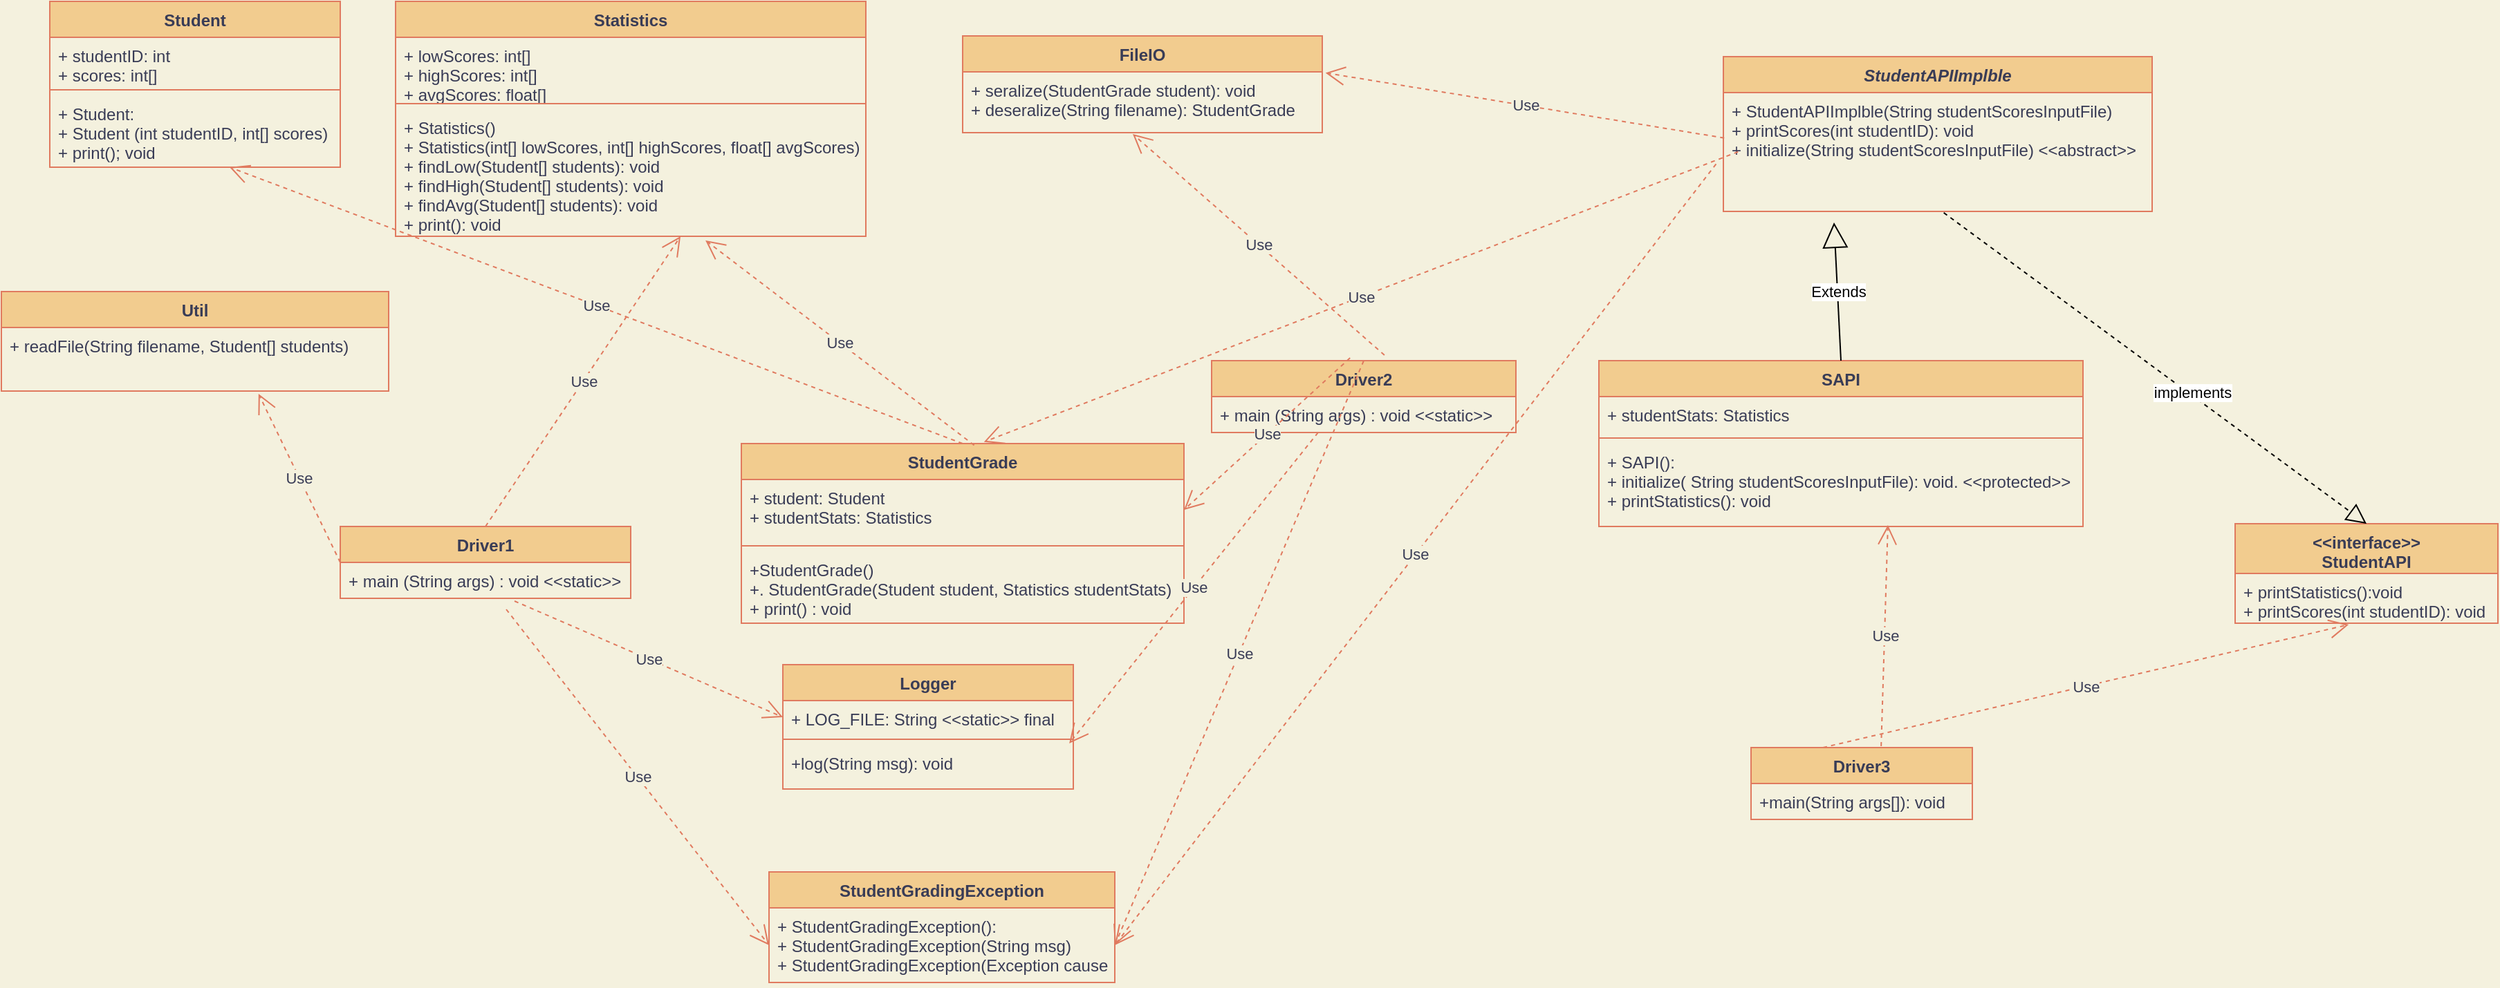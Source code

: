 <mxfile version="14.7.7" type="device"><diagram id="41jE8H6vXVRHPJMBaIMo" name="Page-1"><mxGraphModel dx="1717" dy="800" grid="1" gridSize="10" guides="1" tooltips="1" connect="1" arrows="1" fold="1" page="1" pageScale="1" pageWidth="850" pageHeight="1100" background="#F4F1DE" math="0" shadow="0"><root><mxCell id="0"/><mxCell id="1" parent="0"/><mxCell id="WXoTDnq23qCoab2ntGYD-4" value="Student&#10;" style="swimlane;fontStyle=1;align=center;verticalAlign=top;childLayout=stackLayout;horizontal=1;startSize=26;horizontalStack=0;resizeParent=1;resizeParentMax=0;resizeLast=0;collapsible=1;marginBottom=0;fillColor=#F2CC8F;strokeColor=#E07A5F;fontColor=#393C56;" parent="1" vertex="1"><mxGeometry x="30" y="40" width="210" height="120" as="geometry"/></mxCell><mxCell id="WXoTDnq23qCoab2ntGYD-5" value="+ studentID: int&#10;+ scores: int[]&#10;" style="text;strokeColor=none;fillColor=none;align=left;verticalAlign=top;spacingLeft=4;spacingRight=4;overflow=hidden;rotatable=0;points=[[0,0.5],[1,0.5]];portConstraint=eastwest;fontColor=#393C56;" parent="WXoTDnq23qCoab2ntGYD-4" vertex="1"><mxGeometry y="26" width="210" height="34" as="geometry"/></mxCell><mxCell id="WXoTDnq23qCoab2ntGYD-6" value="" style="line;strokeWidth=1;fillColor=none;align=left;verticalAlign=middle;spacingTop=-1;spacingLeft=3;spacingRight=3;rotatable=0;labelPosition=right;points=[];portConstraint=eastwest;strokeColor=#E07A5F;fontColor=#393C56;labelBackgroundColor=#F4F1DE;" parent="WXoTDnq23qCoab2ntGYD-4" vertex="1"><mxGeometry y="60" width="210" height="8" as="geometry"/></mxCell><mxCell id="WXoTDnq23qCoab2ntGYD-7" value="+ Student:&#10;+ Student (int studentID, int[] scores)&#10;+ print(); void" style="text;strokeColor=none;fillColor=none;align=left;verticalAlign=top;spacingLeft=4;spacingRight=4;overflow=hidden;rotatable=0;points=[[0,0.5],[1,0.5]];portConstraint=eastwest;fontColor=#393C56;" parent="WXoTDnq23qCoab2ntGYD-4" vertex="1"><mxGeometry y="68" width="210" height="52" as="geometry"/></mxCell><mxCell id="WXoTDnq23qCoab2ntGYD-8" value="Statistics&#10;" style="swimlane;fontStyle=1;align=center;verticalAlign=top;childLayout=stackLayout;horizontal=1;startSize=26;horizontalStack=0;resizeParent=1;resizeParentMax=0;resizeLast=0;collapsible=1;marginBottom=0;fillColor=#F2CC8F;strokeColor=#E07A5F;fontColor=#393C56;" parent="1" vertex="1"><mxGeometry x="280" y="40" width="340" height="170" as="geometry"/></mxCell><mxCell id="WXoTDnq23qCoab2ntGYD-9" value="+ lowScores: int[]&#10;+ highScores: int[]&#10;+ avgScores: float[]" style="text;strokeColor=none;fillColor=none;align=left;verticalAlign=top;spacingLeft=4;spacingRight=4;overflow=hidden;rotatable=0;points=[[0,0.5],[1,0.5]];portConstraint=eastwest;fontColor=#393C56;" parent="WXoTDnq23qCoab2ntGYD-8" vertex="1"><mxGeometry y="26" width="340" height="44" as="geometry"/></mxCell><mxCell id="WXoTDnq23qCoab2ntGYD-10" value="" style="line;strokeWidth=1;fillColor=none;align=left;verticalAlign=middle;spacingTop=-1;spacingLeft=3;spacingRight=3;rotatable=0;labelPosition=right;points=[];portConstraint=eastwest;strokeColor=#E07A5F;fontColor=#393C56;labelBackgroundColor=#F4F1DE;" parent="WXoTDnq23qCoab2ntGYD-8" vertex="1"><mxGeometry y="70" width="340" height="8" as="geometry"/></mxCell><mxCell id="WXoTDnq23qCoab2ntGYD-11" value="+ Statistics()&#10;+ Statistics(int[] lowScores, int[] highScores, float[] avgScores)&#10;+ findLow(Student[] students): void&#10;+ findHigh(Student[] students): void&#10;+ findAvg(Student[] students): void&#10;+ print(): void" style="text;strokeColor=none;fillColor=none;align=left;verticalAlign=top;spacingLeft=4;spacingRight=4;overflow=hidden;rotatable=0;points=[[0,0.5],[1,0.5]];portConstraint=eastwest;fontColor=#393C56;" parent="WXoTDnq23qCoab2ntGYD-8" vertex="1"><mxGeometry y="78" width="340" height="92" as="geometry"/></mxCell><mxCell id="WXoTDnq23qCoab2ntGYD-12" value="Util" style="swimlane;fontStyle=1;align=center;verticalAlign=top;childLayout=stackLayout;horizontal=1;startSize=26;horizontalStack=0;resizeParent=1;resizeParentMax=0;resizeLast=0;collapsible=1;marginBottom=0;fillColor=#F2CC8F;strokeColor=#E07A5F;fontColor=#393C56;" parent="1" vertex="1"><mxGeometry x="-5" y="250" width="280" height="72" as="geometry"/></mxCell><mxCell id="WXoTDnq23qCoab2ntGYD-13" value="+ readFile(String filename, Student[] students)" style="text;strokeColor=none;fillColor=none;align=left;verticalAlign=top;spacingLeft=4;spacingRight=4;overflow=hidden;rotatable=0;points=[[0,0.5],[1,0.5]];portConstraint=eastwest;fontColor=#393C56;" parent="WXoTDnq23qCoab2ntGYD-12" vertex="1"><mxGeometry y="26" width="280" height="46" as="geometry"/></mxCell><mxCell id="WXoTDnq23qCoab2ntGYD-14" value="Driver1" style="swimlane;fontStyle=1;align=center;verticalAlign=top;childLayout=stackLayout;horizontal=1;startSize=26;horizontalStack=0;resizeParent=1;resizeParentMax=0;resizeLast=0;collapsible=1;marginBottom=0;fillColor=#F2CC8F;strokeColor=#E07A5F;fontColor=#393C56;" parent="1" vertex="1"><mxGeometry x="240" y="420" width="210" height="52" as="geometry"/></mxCell><mxCell id="WXoTDnq23qCoab2ntGYD-15" value="+ main (String args) : void &lt;&lt;static&gt;&gt;" style="text;strokeColor=none;fillColor=none;align=left;verticalAlign=top;spacingLeft=4;spacingRight=4;overflow=hidden;rotatable=0;points=[[0,0.5],[1,0.5]];portConstraint=eastwest;fontColor=#393C56;" parent="WXoTDnq23qCoab2ntGYD-14" vertex="1"><mxGeometry y="26" width="210" height="26" as="geometry"/></mxCell><mxCell id="WXoTDnq23qCoab2ntGYD-16" value="Use" style="endArrow=open;endSize=12;dashed=1;html=1;exitX=0.5;exitY=0;exitDx=0;exitDy=0;entryX=0.606;entryY=1;entryDx=0;entryDy=0;entryPerimeter=0;strokeColor=#E07A5F;fontColor=#393C56;labelBackgroundColor=#F4F1DE;" parent="1" source="WXoTDnq23qCoab2ntGYD-14" target="WXoTDnq23qCoab2ntGYD-11" edge="1"><mxGeometry width="160" relative="1" as="geometry"><mxPoint x="487.02" y="396.984" as="sourcePoint"/><mxPoint x="522.92" y="214.968" as="targetPoint"/></mxGeometry></mxCell><mxCell id="WXoTDnq23qCoab2ntGYD-17" value="Use" style="endArrow=open;endSize=12;dashed=1;html=1;strokeColor=#E07A5F;fontColor=#393C56;labelBackgroundColor=#F4F1DE;exitX=0.5;exitY=0;exitDx=0;exitDy=0;" parent="1" source="5m3UhZ_ZNa9uAexaHK5l-5" edge="1"><mxGeometry width="160" relative="1" as="geometry"><mxPoint x="464.471" y="400" as="sourcePoint"/><mxPoint x="160" y="160" as="targetPoint"/></mxGeometry></mxCell><mxCell id="WXoTDnq23qCoab2ntGYD-18" value="Use" style="endArrow=open;endSize=12;dashed=1;html=1;exitX=0;exitY=0.5;exitDx=0;exitDy=0;strokeColor=#E07A5F;fontColor=#393C56;entryX=0.664;entryY=1.043;entryDx=0;entryDy=0;entryPerimeter=0;labelBackgroundColor=#F4F1DE;" parent="1" source="WXoTDnq23qCoab2ntGYD-14" target="WXoTDnq23qCoab2ntGYD-13" edge="1"><mxGeometry width="160" relative="1" as="geometry"><mxPoint x="305.9" y="409.012" as="sourcePoint"/><mxPoint x="210" y="322" as="targetPoint"/></mxGeometry></mxCell><mxCell id="5m3UhZ_ZNa9uAexaHK5l-1" value="StudentGradingException" style="swimlane;fontStyle=1;align=center;verticalAlign=top;childLayout=stackLayout;horizontal=1;startSize=26;horizontalStack=0;resizeParent=1;resizeParentMax=0;resizeLast=0;collapsible=1;marginBottom=0;fillColor=#F2CC8F;strokeColor=#E07A5F;fontColor=#393C56;" parent="1" vertex="1"><mxGeometry x="550" y="670" width="250" height="80" as="geometry"/></mxCell><mxCell id="5m3UhZ_ZNa9uAexaHK5l-4" value="+ StudentGradingException():&#10;+ StudentGradingException(String msg)&#10;+ StudentGradingException(Exception cause)" style="text;strokeColor=none;fillColor=none;align=left;verticalAlign=top;spacingLeft=4;spacingRight=4;overflow=hidden;rotatable=0;points=[[0,0.5],[1,0.5]];portConstraint=eastwest;fontColor=#393C56;" parent="5m3UhZ_ZNa9uAexaHK5l-1" vertex="1"><mxGeometry y="26" width="250" height="54" as="geometry"/></mxCell><mxCell id="5m3UhZ_ZNa9uAexaHK5l-5" value="StudentGrade" style="swimlane;fontStyle=1;align=center;verticalAlign=top;childLayout=stackLayout;horizontal=1;startSize=26;horizontalStack=0;resizeParent=1;resizeParentMax=0;resizeLast=0;collapsible=1;marginBottom=0;fillColor=#F2CC8F;strokeColor=#E07A5F;fontColor=#393C56;" parent="1" vertex="1"><mxGeometry x="530" y="360" width="320" height="130" as="geometry"/></mxCell><mxCell id="5m3UhZ_ZNa9uAexaHK5l-6" value="+ student: Student&#10;+ studentStats: Statistics" style="text;strokeColor=none;fillColor=none;align=left;verticalAlign=top;spacingLeft=4;spacingRight=4;overflow=hidden;rotatable=0;points=[[0,0.5],[1,0.5]];portConstraint=eastwest;fontColor=#393C56;" parent="5m3UhZ_ZNa9uAexaHK5l-5" vertex="1"><mxGeometry y="26" width="320" height="44" as="geometry"/></mxCell><mxCell id="5m3UhZ_ZNa9uAexaHK5l-7" value="" style="line;strokeWidth=1;fillColor=none;align=left;verticalAlign=middle;spacingTop=-1;spacingLeft=3;spacingRight=3;rotatable=0;labelPosition=right;points=[];portConstraint=eastwest;strokeColor=#E07A5F;fontColor=#393C56;labelBackgroundColor=#F4F1DE;" parent="5m3UhZ_ZNa9uAexaHK5l-5" vertex="1"><mxGeometry y="70" width="320" height="8" as="geometry"/></mxCell><mxCell id="5m3UhZ_ZNa9uAexaHK5l-8" value="+StudentGrade()&#10;+. StudentGrade(Student student, Statistics studentStats)&#10;+ print() : void" style="text;strokeColor=none;fillColor=none;align=left;verticalAlign=top;spacingLeft=4;spacingRight=4;overflow=hidden;rotatable=0;points=[[0,0.5],[1,0.5]];portConstraint=eastwest;fontColor=#393C56;" parent="5m3UhZ_ZNa9uAexaHK5l-5" vertex="1"><mxGeometry y="78" width="320" height="52" as="geometry"/></mxCell><mxCell id="5m3UhZ_ZNa9uAexaHK5l-9" value="FileIO" style="swimlane;fontStyle=1;align=center;verticalAlign=top;childLayout=stackLayout;horizontal=1;startSize=26;horizontalStack=0;resizeParent=1;resizeParentMax=0;resizeLast=0;collapsible=1;marginBottom=0;fillColor=#F2CC8F;strokeColor=#E07A5F;fontColor=#393C56;" parent="1" vertex="1"><mxGeometry x="690" y="65" width="260" height="70" as="geometry"/></mxCell><mxCell id="5m3UhZ_ZNa9uAexaHK5l-12" value="+ seralize(StudentGrade student): void&#10;+ deseralize(String filename): StudentGrade" style="text;strokeColor=none;fillColor=none;align=left;verticalAlign=top;spacingLeft=4;spacingRight=4;overflow=hidden;rotatable=0;points=[[0,0.5],[1,0.5]];portConstraint=eastwest;fontColor=#393C56;" parent="5m3UhZ_ZNa9uAexaHK5l-9" vertex="1"><mxGeometry y="26" width="260" height="44" as="geometry"/></mxCell><mxCell id="5m3UhZ_ZNa9uAexaHK5l-13" value="Logger" style="swimlane;fontStyle=1;align=center;verticalAlign=top;childLayout=stackLayout;horizontal=1;startSize=26;horizontalStack=0;resizeParent=1;resizeParentMax=0;resizeLast=0;collapsible=1;marginBottom=0;fillColor=#F2CC8F;strokeColor=#E07A5F;fontColor=#393C56;" parent="1" vertex="1"><mxGeometry x="560" y="520" width="210" height="90" as="geometry"/></mxCell><mxCell id="5m3UhZ_ZNa9uAexaHK5l-14" value="+ LOG_FILE: String &lt;&lt;static&gt;&gt; final" style="text;strokeColor=none;fillColor=none;align=left;verticalAlign=top;spacingLeft=4;spacingRight=4;overflow=hidden;rotatable=0;points=[[0,0.5],[1,0.5]];portConstraint=eastwest;fontColor=#393C56;" parent="5m3UhZ_ZNa9uAexaHK5l-13" vertex="1"><mxGeometry y="26" width="210" height="24" as="geometry"/></mxCell><mxCell id="5m3UhZ_ZNa9uAexaHK5l-15" value="" style="line;strokeWidth=1;fillColor=none;align=left;verticalAlign=middle;spacingTop=-1;spacingLeft=3;spacingRight=3;rotatable=0;labelPosition=right;points=[];portConstraint=eastwest;strokeColor=#E07A5F;fontColor=#393C56;labelBackgroundColor=#F4F1DE;" parent="5m3UhZ_ZNa9uAexaHK5l-13" vertex="1"><mxGeometry y="50" width="210" height="8" as="geometry"/></mxCell><mxCell id="5m3UhZ_ZNa9uAexaHK5l-16" value="+log(String msg): void" style="text;strokeColor=none;fillColor=none;align=left;verticalAlign=top;spacingLeft=4;spacingRight=4;overflow=hidden;rotatable=0;points=[[0,0.5],[1,0.5]];portConstraint=eastwest;fontColor=#393C56;" parent="5m3UhZ_ZNa9uAexaHK5l-13" vertex="1"><mxGeometry y="58" width="210" height="32" as="geometry"/></mxCell><mxCell id="5m3UhZ_ZNa9uAexaHK5l-17" value="Driver2" style="swimlane;fontStyle=1;align=center;verticalAlign=top;childLayout=stackLayout;horizontal=1;startSize=26;horizontalStack=0;resizeParent=1;resizeParentMax=0;resizeLast=0;collapsible=1;marginBottom=0;fillColor=#F2CC8F;strokeColor=#E07A5F;fontColor=#393C56;" parent="1" vertex="1"><mxGeometry x="870" y="300" width="220" height="52" as="geometry"/></mxCell><mxCell id="5m3UhZ_ZNa9uAexaHK5l-20" value="+ main (String args) : void &lt;&lt;static&gt;&gt;" style="text;strokeColor=none;fillColor=none;align=left;verticalAlign=top;spacingLeft=4;spacingRight=4;overflow=hidden;rotatable=0;points=[[0,0.5],[1,0.5]];portConstraint=eastwest;fontColor=#393C56;" parent="5m3UhZ_ZNa9uAexaHK5l-17" vertex="1"><mxGeometry y="26" width="220" height="26" as="geometry"/></mxCell><mxCell id="5m3UhZ_ZNa9uAexaHK5l-21" value="Use" style="endArrow=open;endSize=12;dashed=1;html=1;fontColor=#393C56;strokeColor=#E07A5F;fillColor=#F2CC8F;entryX=0;entryY=0.5;entryDx=0;entryDy=0;labelBackgroundColor=#F4F1DE;" parent="1" target="5m3UhZ_ZNa9uAexaHK5l-4" edge="1"><mxGeometry width="160" relative="1" as="geometry"><mxPoint x="360" y="480" as="sourcePoint"/><mxPoint x="650" y="240" as="targetPoint"/></mxGeometry></mxCell><mxCell id="5m3UhZ_ZNa9uAexaHK5l-23" value="Use" style="endArrow=open;endSize=12;dashed=1;html=1;fontColor=#393C56;strokeColor=#E07A5F;fillColor=#F2CC8F;exitX=0.455;exitY=-0.038;exitDx=0;exitDy=0;exitPerimeter=0;entryX=1;entryY=0.5;entryDx=0;entryDy=0;labelBackgroundColor=#F4F1DE;" parent="1" source="5m3UhZ_ZNa9uAexaHK5l-17" target="5m3UhZ_ZNa9uAexaHK5l-6" edge="1"><mxGeometry width="160" relative="1" as="geometry"><mxPoint x="940" y="370" as="sourcePoint"/><mxPoint x="1100" y="370" as="targetPoint"/></mxGeometry></mxCell><mxCell id="5m3UhZ_ZNa9uAexaHK5l-24" value="Use" style="endArrow=open;endSize=12;dashed=1;html=1;fontColor=#393C56;strokeColor=#E07A5F;fillColor=#F2CC8F;exitX=0.568;exitY=-0.077;exitDx=0;exitDy=0;exitPerimeter=0;entryX=0.473;entryY=1.023;entryDx=0;entryDy=0;entryPerimeter=0;labelBackgroundColor=#F4F1DE;" parent="1" source="5m3UhZ_ZNa9uAexaHK5l-17" target="5m3UhZ_ZNa9uAexaHK5l-12" edge="1"><mxGeometry width="160" relative="1" as="geometry"><mxPoint x="950" y="350" as="sourcePoint"/><mxPoint x="1110" y="350" as="targetPoint"/></mxGeometry></mxCell><mxCell id="5m3UhZ_ZNa9uAexaHK5l-25" value="Use" style="endArrow=open;endSize=12;dashed=1;html=1;fontColor=#393C56;strokeColor=#E07A5F;fillColor=#F2CC8F;exitX=0.35;exitY=1;exitDx=0;exitDy=0;exitPerimeter=0;entryX=0.986;entryY=-0.031;entryDx=0;entryDy=0;entryPerimeter=0;labelBackgroundColor=#F4F1DE;" parent="1" source="5m3UhZ_ZNa9uAexaHK5l-20" target="5m3UhZ_ZNa9uAexaHK5l-16" edge="1"><mxGeometry width="160" relative="1" as="geometry"><mxPoint x="990" y="400" as="sourcePoint"/><mxPoint x="770" y="570" as="targetPoint"/></mxGeometry></mxCell><mxCell id="5m3UhZ_ZNa9uAexaHK5l-26" value="Use" style="endArrow=open;endSize=12;dashed=1;html=1;fontColor=#393C56;strokeColor=#E07A5F;fillColor=#F2CC8F;exitX=0.5;exitY=0;exitDx=0;exitDy=0;entryX=1;entryY=0.5;entryDx=0;entryDy=0;labelBackgroundColor=#F4F1DE;" parent="1" source="5m3UhZ_ZNa9uAexaHK5l-17" target="5m3UhZ_ZNa9uAexaHK5l-4" edge="1"><mxGeometry width="160" relative="1" as="geometry"><mxPoint x="810" y="360" as="sourcePoint"/><mxPoint x="970" y="360" as="targetPoint"/></mxGeometry></mxCell><mxCell id="5m3UhZ_ZNa9uAexaHK5l-27" value="Use" style="endArrow=open;endSize=12;dashed=1;html=1;fontColor=#393C56;strokeColor=#E07A5F;fillColor=#F2CC8F;exitX=0.6;exitY=1.077;exitDx=0;exitDy=0;exitPerimeter=0;entryX=0;entryY=0.5;entryDx=0;entryDy=0;labelBackgroundColor=#F4F1DE;" parent="1" source="WXoTDnq23qCoab2ntGYD-15" target="5m3UhZ_ZNa9uAexaHK5l-14" edge="1"><mxGeometry width="160" relative="1" as="geometry"><mxPoint x="345" y="564.5" as="sourcePoint"/><mxPoint x="505" y="564.5" as="targetPoint"/></mxGeometry></mxCell><mxCell id="WQegUGxafQW7EDaBDn7Y-1" value="SAPI" style="swimlane;fontStyle=1;align=center;verticalAlign=top;childLayout=stackLayout;horizontal=1;startSize=26;horizontalStack=0;resizeParent=1;resizeParentMax=0;resizeLast=0;collapsible=1;marginBottom=0;fillColor=#F2CC8F;strokeColor=#E07A5F;fontColor=#393C56;" parent="1" vertex="1"><mxGeometry x="1150" y="300" width="350" height="120" as="geometry"/></mxCell><mxCell id="WQegUGxafQW7EDaBDn7Y-2" value="+ studentStats: Statistics" style="text;strokeColor=none;fillColor=none;align=left;verticalAlign=top;spacingLeft=4;spacingRight=4;overflow=hidden;rotatable=0;points=[[0,0.5],[1,0.5]];portConstraint=eastwest;fontColor=#393C56;" parent="WQegUGxafQW7EDaBDn7Y-1" vertex="1"><mxGeometry y="26" width="350" height="26" as="geometry"/></mxCell><mxCell id="WQegUGxafQW7EDaBDn7Y-3" value="" style="line;strokeWidth=1;fillColor=none;align=left;verticalAlign=middle;spacingTop=-1;spacingLeft=3;spacingRight=3;rotatable=0;labelPosition=right;points=[];portConstraint=eastwest;labelBackgroundColor=#F4F1DE;strokeColor=#E07A5F;fontColor=#393C56;" parent="WQegUGxafQW7EDaBDn7Y-1" vertex="1"><mxGeometry y="52" width="350" height="8" as="geometry"/></mxCell><mxCell id="WQegUGxafQW7EDaBDn7Y-4" value="+ SAPI():&#10;+ initialize( String studentScoresInputFile): void. &lt;&lt;protected&gt;&gt;&#10;+ printStatistics(): void" style="text;strokeColor=none;fillColor=none;align=left;verticalAlign=top;spacingLeft=4;spacingRight=4;overflow=hidden;rotatable=0;points=[[0,0.5],[1,0.5]];portConstraint=eastwest;fontColor=#393C56;" parent="WQegUGxafQW7EDaBDn7Y-1" vertex="1"><mxGeometry y="60" width="350" height="60" as="geometry"/></mxCell><mxCell id="WQegUGxafQW7EDaBDn7Y-5" value="&lt;&lt;interface&gt;&gt;&#10;StudentAPI" style="swimlane;fontStyle=1;align=center;verticalAlign=top;childLayout=stackLayout;horizontal=1;startSize=36;horizontalStack=0;resizeParent=1;resizeParentMax=0;resizeLast=0;collapsible=1;marginBottom=0;fillColor=#F2CC8F;strokeColor=#E07A5F;fontColor=#393C56;" parent="1" vertex="1"><mxGeometry x="1610" y="418" width="190" height="72" as="geometry"/></mxCell><mxCell id="WQegUGxafQW7EDaBDn7Y-8" value="+ printStatistics():void&#10;+ printScores(int studentID): void" style="text;strokeColor=none;fillColor=none;align=left;verticalAlign=top;spacingLeft=4;spacingRight=4;overflow=hidden;rotatable=0;points=[[0,0.5],[1,0.5]];portConstraint=eastwest;fontColor=#393C56;" parent="WQegUGxafQW7EDaBDn7Y-5" vertex="1"><mxGeometry y="36" width="190" height="36" as="geometry"/></mxCell><mxCell id="WQegUGxafQW7EDaBDn7Y-9" value="StudentAPIImplble" style="swimlane;fontStyle=3;align=center;verticalAlign=top;childLayout=stackLayout;horizontal=1;startSize=26;horizontalStack=0;resizeParent=1;resizeParentMax=0;resizeLast=0;collapsible=1;marginBottom=0;fillColor=#F2CC8F;strokeColor=#E07A5F;fontColor=#393C56;" parent="1" vertex="1"><mxGeometry x="1240" y="80" width="310" height="112" as="geometry"/></mxCell><mxCell id="WQegUGxafQW7EDaBDn7Y-12" value="+ StudentAPIImplble(String studentScoresInputFile)&#10;+ printScores(int studentID): void&#10;+ initialize(String studentScoresInputFile) &lt;&lt;abstract&gt;&gt;" style="text;strokeColor=none;fillColor=none;align=left;verticalAlign=top;spacingLeft=4;spacingRight=4;overflow=hidden;rotatable=0;points=[[0,0.5],[1,0.5]];portConstraint=eastwest;fontStyle=0;fontColor=#393C56;" parent="WQegUGxafQW7EDaBDn7Y-9" vertex="1"><mxGeometry y="26" width="310" height="86" as="geometry"/></mxCell><mxCell id="WQegUGxafQW7EDaBDn7Y-13" value="Driver3" style="swimlane;fontStyle=1;align=center;verticalAlign=top;childLayout=stackLayout;horizontal=1;startSize=26;horizontalStack=0;resizeParent=1;resizeParentMax=0;resizeLast=0;collapsible=1;marginBottom=0;fillColor=#F2CC8F;strokeColor=#E07A5F;fontColor=#393C56;" parent="1" vertex="1"><mxGeometry x="1260" y="580" width="160" height="52" as="geometry"/></mxCell><mxCell id="WQegUGxafQW7EDaBDn7Y-16" value="+main(String args[]): void" style="text;strokeColor=none;fillColor=none;align=left;verticalAlign=top;spacingLeft=4;spacingRight=4;overflow=hidden;rotatable=0;points=[[0,0.5],[1,0.5]];portConstraint=eastwest;fontColor=#393C56;" parent="WQegUGxafQW7EDaBDn7Y-13" vertex="1"><mxGeometry y="26" width="160" height="26" as="geometry"/></mxCell><mxCell id="WQegUGxafQW7EDaBDn7Y-17" value="Use" style="endArrow=open;endSize=12;dashed=1;html=1;entryX=0.432;entryY=1.028;entryDx=0;entryDy=0;entryPerimeter=0;exitX=0.325;exitY=0;exitDx=0;exitDy=0;exitPerimeter=0;labelBackgroundColor=#F4F1DE;strokeColor=#E07A5F;fontColor=#393C56;" parent="1" source="WQegUGxafQW7EDaBDn7Y-13" target="WQegUGxafQW7EDaBDn7Y-8" edge="1"><mxGeometry width="160" relative="1" as="geometry"><mxPoint x="1340" y="570" as="sourcePoint"/><mxPoint x="1290" y="560" as="targetPoint"/></mxGeometry></mxCell><mxCell id="WQegUGxafQW7EDaBDn7Y-19" value="Use" style="endArrow=open;endSize=12;dashed=1;html=1;entryX=0.597;entryY=0.983;entryDx=0;entryDy=0;entryPerimeter=0;exitX=0.588;exitY=-0.019;exitDx=0;exitDy=0;exitPerimeter=0;labelBackgroundColor=#F4F1DE;strokeColor=#E07A5F;fontColor=#393C56;" parent="1" source="WQegUGxafQW7EDaBDn7Y-13" target="WQegUGxafQW7EDaBDn7Y-4" edge="1"><mxGeometry width="160" relative="1" as="geometry"><mxPoint x="1360" y="570" as="sourcePoint"/><mxPoint x="1370" y="420" as="targetPoint"/></mxGeometry></mxCell><mxCell id="t_EfhfqaG_1XyWDpkKH--1" value="Use" style="endArrow=open;endSize=12;dashed=1;html=1;exitX=0.526;exitY=0.009;exitDx=0;exitDy=0;entryX=0.659;entryY=1.032;entryDx=0;entryDy=0;entryPerimeter=0;strokeColor=#E07A5F;fontColor=#393C56;labelBackgroundColor=#F4F1DE;exitPerimeter=0;" edge="1" parent="1" source="5m3UhZ_ZNa9uAexaHK5l-5" target="WXoTDnq23qCoab2ntGYD-11"><mxGeometry width="160" relative="1" as="geometry"><mxPoint x="355" y="430" as="sourcePoint"/><mxPoint x="496.04" y="220" as="targetPoint"/></mxGeometry></mxCell><mxCell id="t_EfhfqaG_1XyWDpkKH--4" value="" style="endArrow=block;dashed=1;endFill=0;endSize=12;html=1;exitX=0.514;exitY=1.011;exitDx=0;exitDy=0;exitPerimeter=0;entryX=0.5;entryY=0;entryDx=0;entryDy=0;" edge="1" parent="1" source="WQegUGxafQW7EDaBDn7Y-12" target="WQegUGxafQW7EDaBDn7Y-5"><mxGeometry width="160" relative="1" as="geometry"><mxPoint x="1050" y="320" as="sourcePoint"/><mxPoint x="1690" y="390" as="targetPoint"/></mxGeometry></mxCell><mxCell id="t_EfhfqaG_1XyWDpkKH--5" value="implements" style="edgeLabel;html=1;align=center;verticalAlign=middle;resizable=0;points=[];" vertex="1" connectable="0" parent="t_EfhfqaG_1XyWDpkKH--4"><mxGeometry x="0.164" y="2" relative="1" as="geometry"><mxPoint as="offset"/></mxGeometry></mxCell><mxCell id="t_EfhfqaG_1XyWDpkKH--9" value="Extends" style="endArrow=block;endSize=16;endFill=0;html=1;exitX=0.5;exitY=0;exitDx=0;exitDy=0;" edge="1" parent="1" source="WQegUGxafQW7EDaBDn7Y-1"><mxGeometry width="160" relative="1" as="geometry"><mxPoint x="1590" y="220" as="sourcePoint"/><mxPoint x="1320" y="200" as="targetPoint"/></mxGeometry></mxCell><mxCell id="t_EfhfqaG_1XyWDpkKH--10" value="Use" style="endArrow=open;endSize=12;dashed=1;html=1;entryX=1.009;entryY=0.382;entryDx=0;entryDy=0;entryPerimeter=0;exitX=0.002;exitY=0.382;exitDx=0;exitDy=0;exitPerimeter=0;labelBackgroundColor=#F4F1DE;strokeColor=#E07A5F;fontColor=#393C56;" edge="1" parent="1" source="WQegUGxafQW7EDaBDn7Y-12" target="5m3UhZ_ZNa9uAexaHK5l-9"><mxGeometry width="160" relative="1" as="geometry"><mxPoint x="1364.08" y="589.012" as="sourcePoint"/><mxPoint x="1368.95" y="428.98" as="targetPoint"/></mxGeometry></mxCell><mxCell id="t_EfhfqaG_1XyWDpkKH--11" value="Use" style="endArrow=open;endSize=12;dashed=1;html=1;exitX=0.002;exitY=0.382;exitDx=0;exitDy=0;exitPerimeter=0;labelBackgroundColor=#F4F1DE;strokeColor=#E07A5F;fontColor=#393C56;entryX=0.548;entryY=-0.009;entryDx=0;entryDy=0;entryPerimeter=0;" edge="1" parent="1" target="5m3UhZ_ZNa9uAexaHK5l-5"><mxGeometry width="160" relative="1" as="geometry"><mxPoint x="1250.62" y="148.852" as="sourcePoint"/><mxPoint x="700" y="210" as="targetPoint"/></mxGeometry></mxCell><mxCell id="t_EfhfqaG_1XyWDpkKH--12" value="Use" style="endArrow=open;endSize=12;dashed=1;html=1;exitX=-0.017;exitY=0.601;exitDx=0;exitDy=0;exitPerimeter=0;labelBackgroundColor=#F4F1DE;strokeColor=#E07A5F;fontColor=#393C56;entryX=1;entryY=0.5;entryDx=0;entryDy=0;" edge="1" parent="1" source="WQegUGxafQW7EDaBDn7Y-12" target="5m3UhZ_ZNa9uAexaHK5l-4"><mxGeometry width="160" relative="1" as="geometry"><mxPoint x="1260.62" y="158.852" as="sourcePoint"/><mxPoint x="715.36" y="368.83" as="targetPoint"/></mxGeometry></mxCell></root></mxGraphModel></diagram></mxfile>